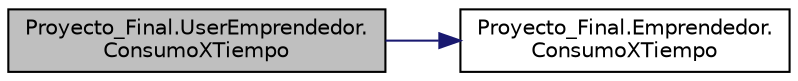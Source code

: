 digraph "Proyecto_Final.UserEmprendedor.ConsumoXTiempo"
{
 // INTERACTIVE_SVG=YES
 // LATEX_PDF_SIZE
  edge [fontname="Helvetica",fontsize="10",labelfontname="Helvetica",labelfontsize="10"];
  node [fontname="Helvetica",fontsize="10",shape=record];
  rankdir="LR";
  Node1 [label="Proyecto_Final.UserEmprendedor.\lConsumoXTiempo",height=0.2,width=0.4,color="black", fillcolor="grey75", style="filled", fontcolor="black",tooltip="Como emprendedor, quiero saber cuántos materiales o residuos consumí en un período de tiempo,..."];
  Node1 -> Node2 [color="midnightblue",fontsize="10",style="solid",fontname="Helvetica"];
  Node2 [label="Proyecto_Final.Emprendedor.\lConsumoXTiempo",height=0.2,width=0.4,color="black", fillcolor="white", style="filled",URL="$classProyecto__Final_1_1Emprendedor.html#a2c519e3de87a90357032d8f5313d8b6c",tooltip=" "];
}
